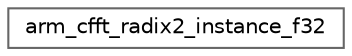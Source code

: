 digraph "Graphical Class Hierarchy"
{
 // LATEX_PDF_SIZE
  bgcolor="transparent";
  edge [fontname=Helvetica,fontsize=10,labelfontname=Helvetica,labelfontsize=10];
  node [fontname=Helvetica,fontsize=10,shape=box,height=0.2,width=0.4];
  rankdir="LR";
  Node0 [id="Node000000",label="arm_cfft_radix2_instance_f32",height=0.2,width=0.4,color="grey40", fillcolor="white", style="filled",URL="$structarm__cfft__radix2__instance__f32.html",tooltip="Instance structure for the floating-point CFFT/CIFFT function."];
}
